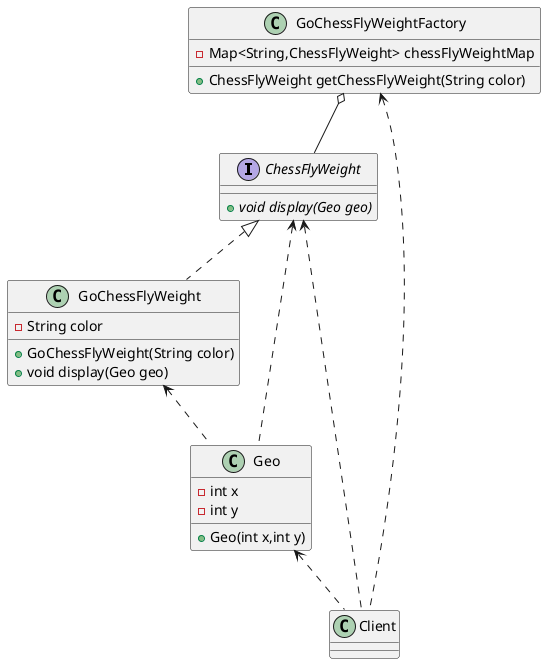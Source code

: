 @startuml

interface ChessFlyWeight {
    {abstract} {method} + void display(Geo geo)
}
class GoChessFlyWeight{
    {field} - String color
    + GoChessFlyWeight(String color)
    {method} + void display(Geo geo)
}

class Geo{
    {field} - int x
    {field} - int y
    + Geo(int x,int y)
}

class GoChessFlyWeightFactory{
    {field} - Map<String,ChessFlyWeight> chessFlyWeightMap
    {method} + ChessFlyWeight getChessFlyWeight(String color)
}

class Client

ChessFlyWeight <|..  GoChessFlyWeight
GoChessFlyWeightFactory o-- ChessFlyWeight
ChessFlyWeight <.. Geo
GoChessFlyWeight <.. Geo
Geo <.. Client
GoChessFlyWeightFactory <.. Client
ChessFlyWeight <.. Client
@enduml